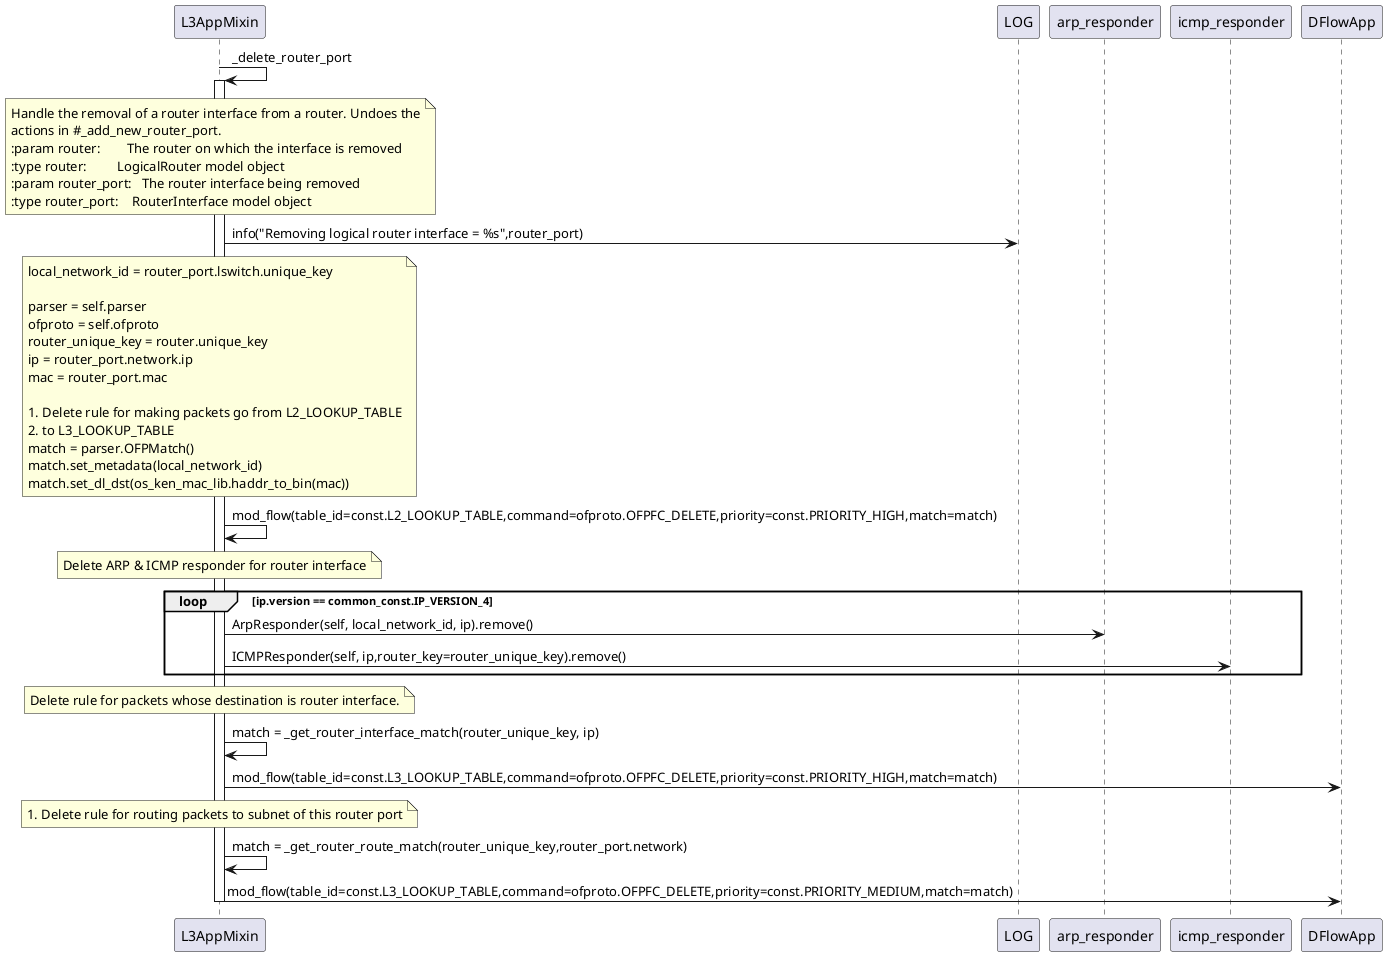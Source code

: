 @startuml delete router port
L3AppMixin->L3AppMixin:_delete_router_port
activate L3AppMixin
note over L3AppMixin
    Handle the removal of a router interface from a router. Undoes the
    actions in #_add_new_router_port.
    :param router:        The router on which the interface is removed
    :type router:         LogicalRouter model object
    :param router_port:   The router interface being removed
    :type router_port:    RouterInterface model object
end note
L3AppMixin->LOG:info("Removing logical router interface = %s",router_port)
note over L3AppMixin
    local_network_id = router_port.lswitch.unique_key

    parser = self.parser
    ofproto = self.ofproto
    router_unique_key = router.unique_key
    ip = router_port.network.ip
    mac = router_port.mac

    # Delete rule for making packets go from L2_LOOKUP_TABLE
    # to L3_LOOKUP_TABLE
    match = parser.OFPMatch()
    match.set_metadata(local_network_id)
    match.set_dl_dst(os_ken_mac_lib.haddr_to_bin(mac))
end note
L3AppMixin->L3AppMixin:mod_flow(table_id=const.L2_LOOKUP_TABLE,command=ofproto.OFPFC_DELETE,priority=const.PRIORITY_HIGH,match=match)

note over L3AppMixin
    Delete ARP & ICMP responder for router interface
end note
loop ip.version == common_const.IP_VERSION_4
    L3AppMixin->arp_responder:ArpResponder(self, local_network_id, ip).remove()
    L3AppMixin->icmp_responder:ICMPResponder(self, ip,router_key=router_unique_key).remove()
end
note over L3AppMixin
    Delete rule for packets whose destination is router interface.
end note
L3AppMixin->L3AppMixin:match = _get_router_interface_match(router_unique_key, ip)
L3AppMixin->DFlowApp:mod_flow(table_id=const.L3_LOOKUP_TABLE,command=ofproto.OFPFC_DELETE,priority=const.PRIORITY_HIGH,match=match)
note over L3AppMixin
    # Delete rule for routing packets to subnet of this router port
end note
L3AppMixin->L3AppMixin:match = _get_router_route_match(router_unique_key,router_port.network)
L3AppMixin->DFlowApp:mod_flow(table_id=const.L3_LOOKUP_TABLE,command=ofproto.OFPFC_DELETE,priority=const.PRIORITY_MEDIUM,match=match)
deactivate
@enduml